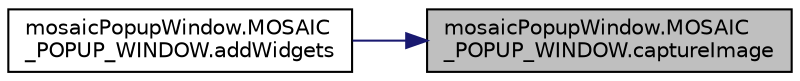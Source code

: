 digraph "mosaicPopupWindow.MOSAIC_POPUP_WINDOW.captureImage"
{
 // LATEX_PDF_SIZE
  edge [fontname="Helvetica",fontsize="10",labelfontname="Helvetica",labelfontsize="10"];
  node [fontname="Helvetica",fontsize="10",shape=record];
  rankdir="RL";
  Node1 [label="mosaicPopupWindow.MOSAIC\l_POPUP_WINDOW.captureImage",height=0.2,width=0.4,color="black", fillcolor="grey75", style="filled", fontcolor="black",tooltip=" "];
  Node1 -> Node2 [dir="back",color="midnightblue",fontsize="10",style="solid",fontname="Helvetica"];
  Node2 [label="mosaicPopupWindow.MOSAIC\l_POPUP_WINDOW.addWidgets",height=0.2,width=0.4,color="black", fillcolor="white", style="filled",URL="$classmosaic_popup_window_1_1_m_o_s_a_i_c___p_o_p_u_p___w_i_n_d_o_w.html#a719e1dfeb5dd969dee301a276b117cb0",tooltip=" "];
}
